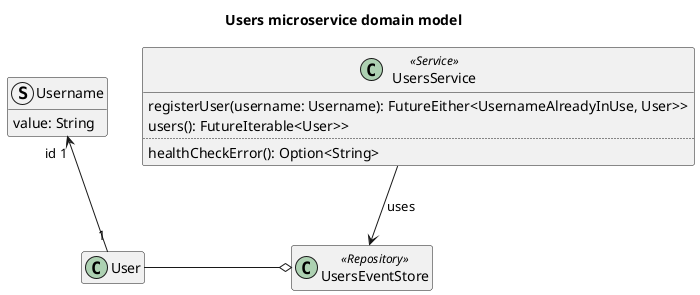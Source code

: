 @startuml users-microservice-domain-model

title Users microservice domain model

class User {}

struct Username {
    value: String
}
User "1" -u-> "id 1" Username

class UsersEventStore <<Repository>>
UsersEventStore o-l- User

class UsersService <<Service>> {
    registerUser(username: Username): FutureEither<UsernameAlreadyInUse, User>>
    users(): FutureIterable<User>>
    ..
    healthCheckError(): Option<String>
}

UsersService --> UsersEventStore : "uses"

hide empty members

@enduml

